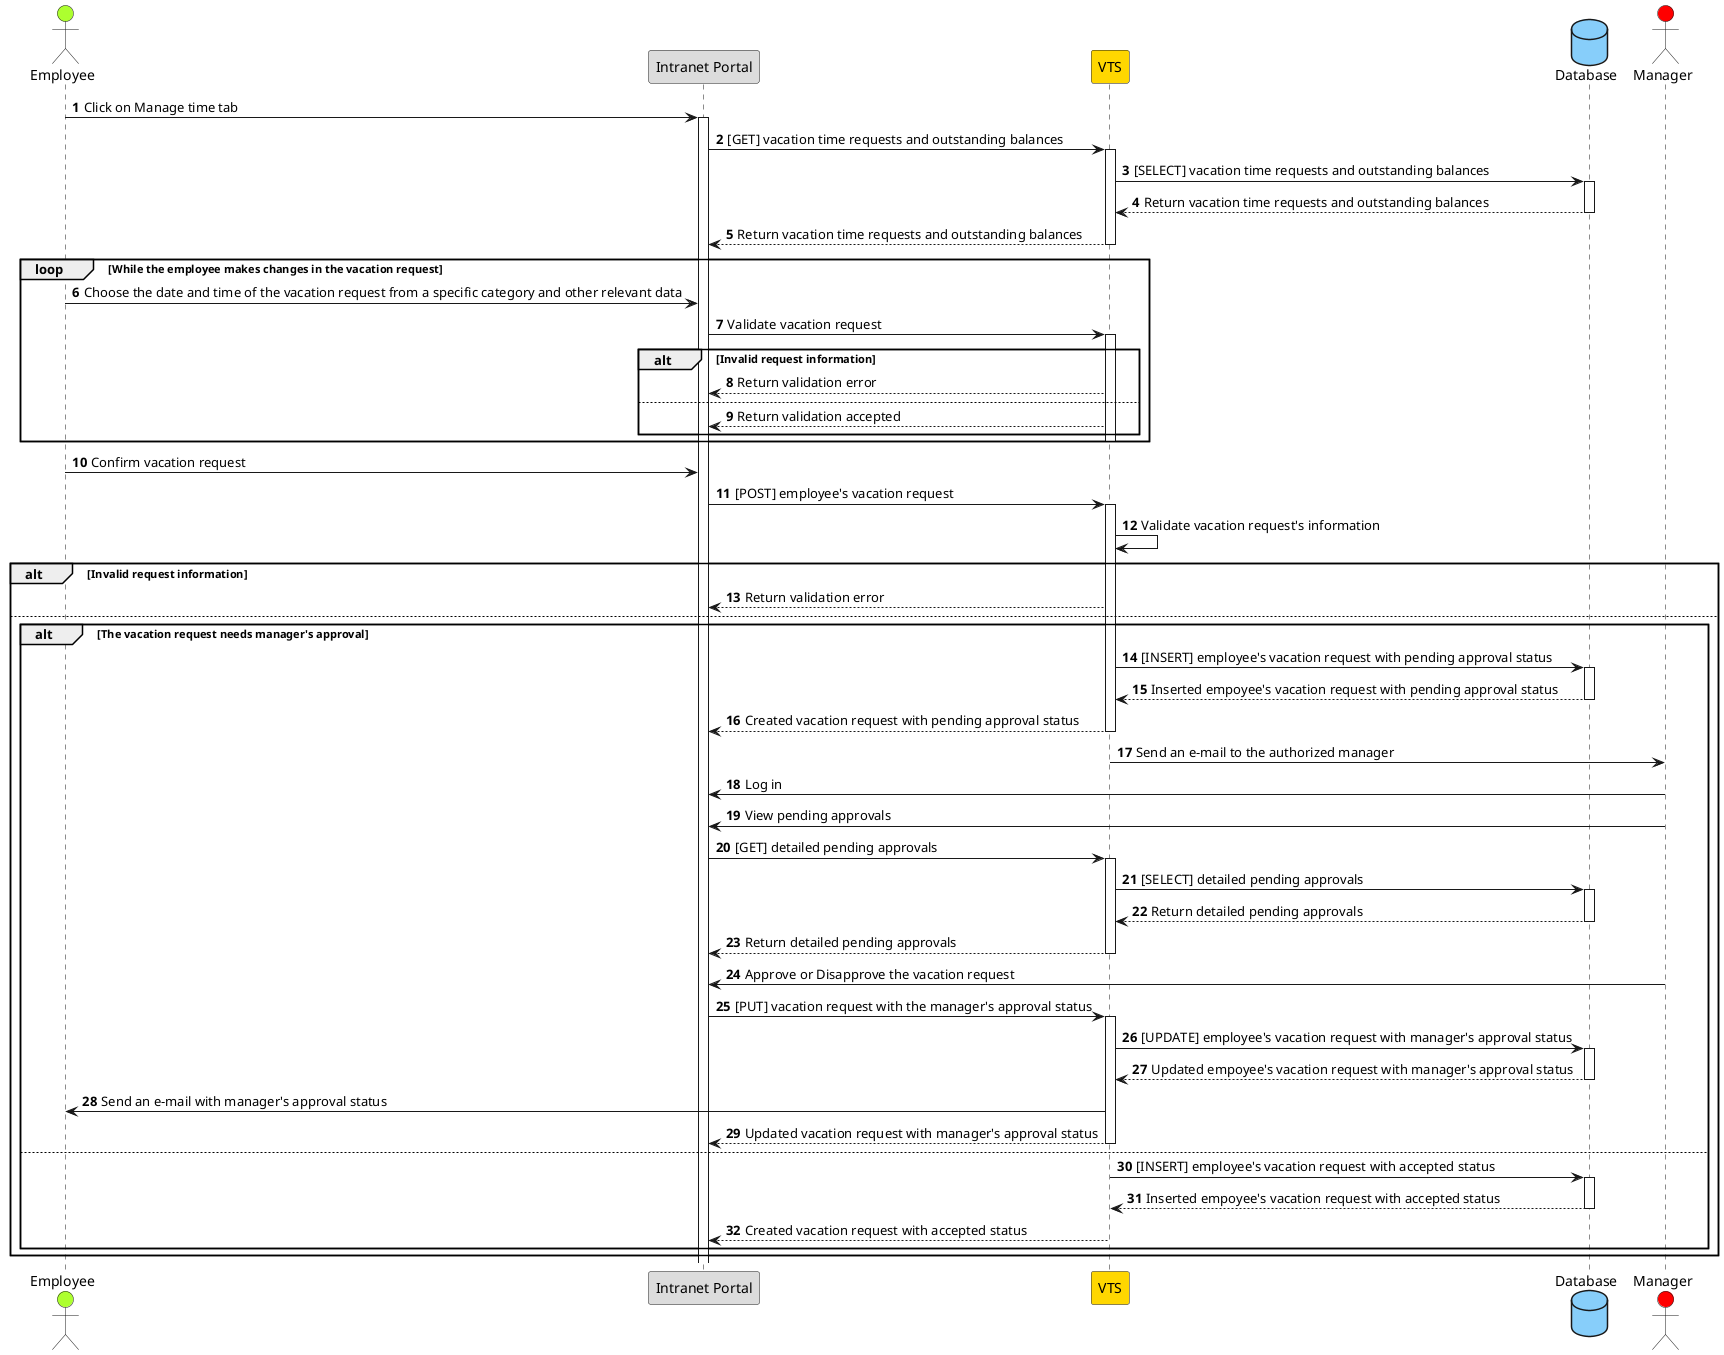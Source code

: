 @startuml High level Manage Time Flow

actor "Employee" as EMP #GreenYellow
participant "Intranet Portal" as IP #Gainsboro
participant VTS #Gold

database "Database" as DB #LightSkyBlue

actor "Manager" as MNG #RED

autonumber

EMP -> IP: Click on Manage time tab
activate IP
IP -> VTS: [GET] vacation time requests and outstanding balances
activate VTS
VTS -> DB: [SELECT] vacation time requests and outstanding balances
activate DB
DB --> VTS: Return vacation time requests and outstanding balances
deactivate DB
VTS --> IP: Return vacation time requests and outstanding balances
deactivate VTS
loop While the employee makes changes in the vacation request
    EMP -> IP: Choose the date and time of the vacation request from a specific category and other relevant data
    IP -> VTS: Validate vacation request
    activate VTS
    alt Invalid request information
        VTS --> IP: Return validation error
    else 
        VTS --> IP: Return validation accepted
    end
    deactivate VTS
end
EMP -> IP: Confirm vacation request
IP -> VTS: [POST] employee's vacation request
activate VTS
VTS -> VTS: Validate vacation request's information
alt Invalid request information
    VTS --> IP: Return validation error
else
    alt The vacation request needs manager's approval
        VTS -> DB: [INSERT] employee's vacation request with pending approval status
        activate DB
        DB --> VTS: Inserted empoyee's vacation request with pending approval status
        deactivate DB
        VTS --> IP: Created vacation request with pending approval status
        deactivate VTS
        VTS -> MNG: Send an e-mail to the authorized manager
        MNG -> IP: Log in
        MNG-> IP: View pending approvals
        IP -> VTS: [GET] detailed pending approvals
        activate VTS
        VTS -> DB: [SELECT] detailed pending approvals
        activate DB
        DB --> VTS: Return detailed pending approvals
        deactivate DB
        VTS --> IP: Return detailed pending approvals
        deactivate VTS
        MNG -> IP: Approve or Disapprove the vacation request
        IP -> VTS: [PUT] vacation request with the manager's approval status
        activate VTS
        VTS -> DB: [UPDATE] employee's vacation request with manager's approval status
        activate DB
        DB --> VTS: Updated empoyee's vacation request with manager's approval status
        deactivate DB
        VTS -> EMP: Send an e-mail with manager's approval status
        VTS --> IP: Updated vacation request with manager's approval status
        deactivate VTS
    else
        VTS -> DB: [INSERT] employee's vacation request with accepted status
        activate DB
        DB --> VTS: Inserted empoyee's vacation request with accepted status
        deactivate DB
        VTS --> IP: Created vacation request with accepted status
        deactivate VTS
    end
end

@enduml